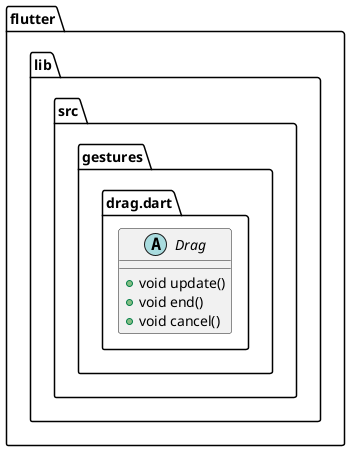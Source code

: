 @startuml
set namespaceSeparator ::

abstract class "flutter::lib::src::gestures::drag.dart::Drag" {
  +void update()
  +void end()
  +void cancel()
}


@enduml